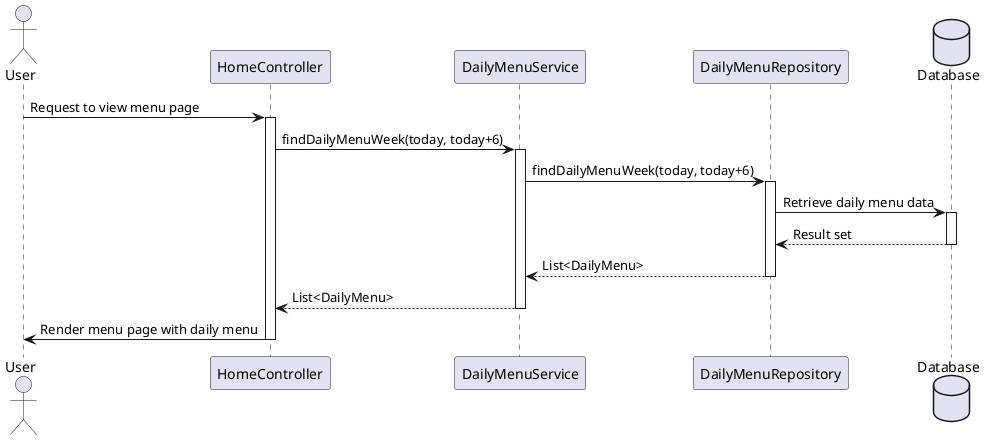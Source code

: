 @startuml
actor User
participant HomeController
participant DailyMenuService
participant DailyMenuRepository
database "Database" as Database

User -> HomeController: Request to view menu page
activate HomeController
HomeController -> DailyMenuService: findDailyMenuWeek(today, today+6)
activate DailyMenuService
DailyMenuService -> DailyMenuRepository: findDailyMenuWeek(today, today+6)
activate DailyMenuRepository
DailyMenuRepository -> Database: Retrieve daily menu data
activate Database
Database --> DailyMenuRepository: Result set
deactivate Database
DailyMenuRepository --> DailyMenuService: List<DailyMenu>
deactivate DailyMenuRepository
DailyMenuService --> HomeController: List<DailyMenu>
deactivate DailyMenuService
HomeController -> User: Render menu page with daily menu
deactivate HomeController

@enduml
